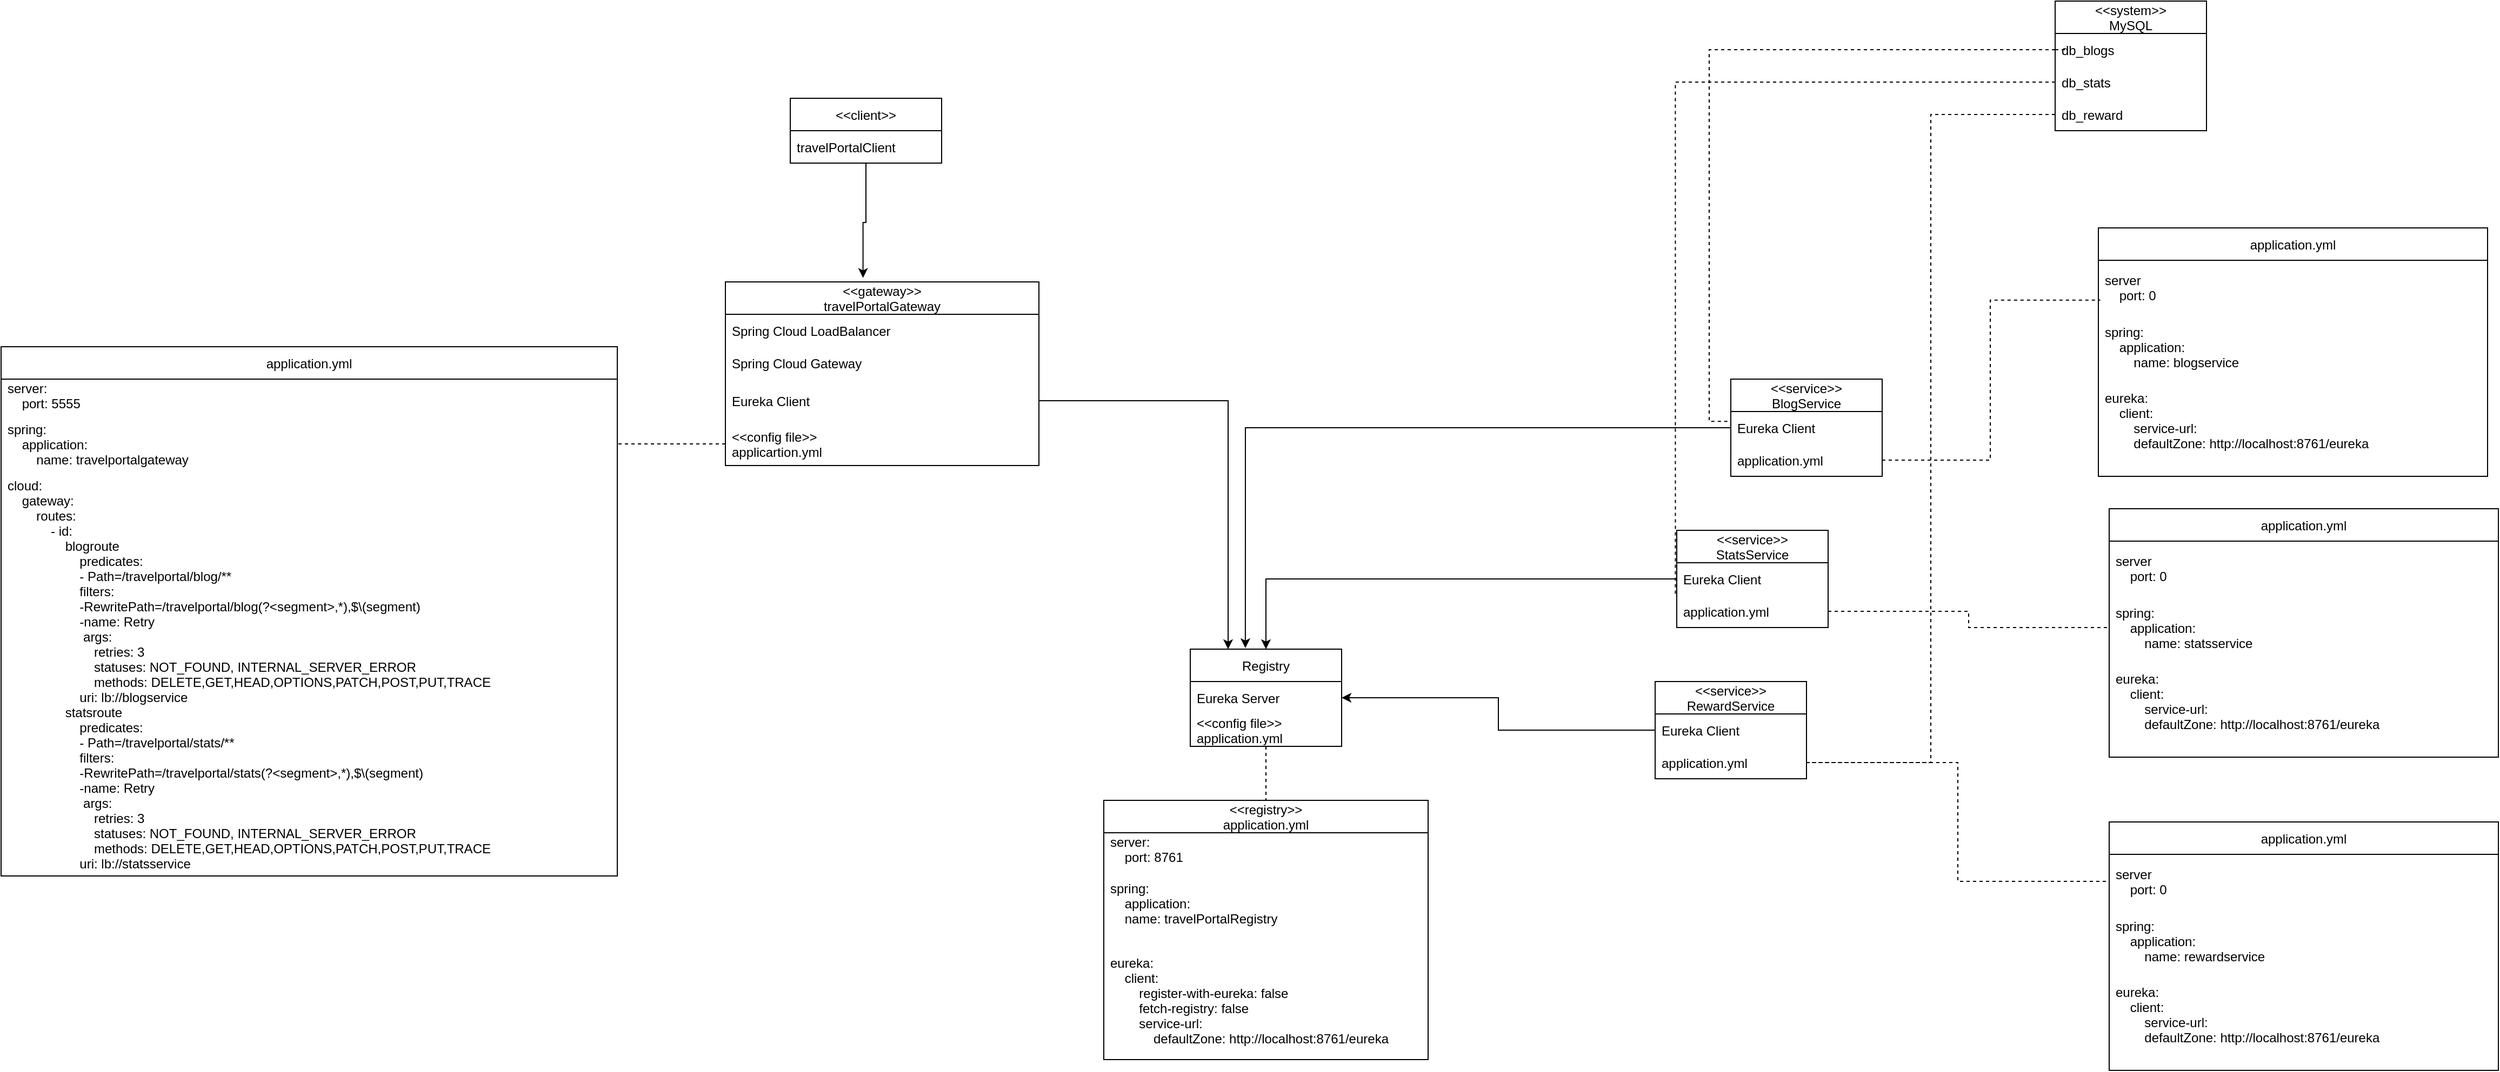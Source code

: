 <mxfile version="16.0.0" type="device"><diagram id="r1RPfUnkNi3_hZpMersS" name="Page-1"><mxGraphModel dx="3015" dy="2340" grid="1" gridSize="10" guides="1" tooltips="1" connect="1" arrows="1" fold="1" page="1" pageScale="1" pageWidth="827" pageHeight="1169" math="0" shadow="0"><root><mxCell id="0"/><mxCell id="1" parent="0"/><mxCell id="mHPtJ7T5MKT5NFUcsjnA-11" style="edgeStyle=orthogonalEdgeStyle;rounded=0;orthogonalLoop=1;jettySize=auto;html=1;dashed=1;endArrow=none;endFill=0;" edge="1" parent="1" source="mHPtJ7T5MKT5NFUcsjnA-2" target="mHPtJ7T5MKT5NFUcsjnA-7"><mxGeometry relative="1" as="geometry"/></mxCell><mxCell id="mHPtJ7T5MKT5NFUcsjnA-2" value="Registry" style="swimlane;fontStyle=0;childLayout=stackLayout;horizontal=1;startSize=30;horizontalStack=0;resizeParent=1;resizeParentMax=0;resizeLast=0;collapsible=1;marginBottom=0;" vertex="1" parent="1"><mxGeometry x="350" y="390" width="140" height="90" as="geometry"/></mxCell><mxCell id="mHPtJ7T5MKT5NFUcsjnA-3" value="Eureka Server" style="text;strokeColor=none;fillColor=none;align=left;verticalAlign=middle;spacingLeft=4;spacingRight=4;overflow=hidden;points=[[0,0.5],[1,0.5]];portConstraint=eastwest;rotatable=0;" vertex="1" parent="mHPtJ7T5MKT5NFUcsjnA-2"><mxGeometry y="30" width="140" height="30" as="geometry"/></mxCell><mxCell id="mHPtJ7T5MKT5NFUcsjnA-4" value="&lt;&lt;config file&gt;&gt;&#10;application.yml     " style="text;strokeColor=none;fillColor=none;align=left;verticalAlign=middle;spacingLeft=4;spacingRight=4;overflow=hidden;points=[[0,0.5],[1,0.5]];portConstraint=eastwest;rotatable=0;" vertex="1" parent="mHPtJ7T5MKT5NFUcsjnA-2"><mxGeometry y="60" width="140" height="30" as="geometry"/></mxCell><mxCell id="mHPtJ7T5MKT5NFUcsjnA-7" value="&lt;&lt;registry&gt;&gt;&#10;application.yml" style="swimlane;fontStyle=0;childLayout=stackLayout;horizontal=1;startSize=30;horizontalStack=0;resizeParent=1;resizeParentMax=0;resizeLast=0;collapsible=1;marginBottom=0;" vertex="1" parent="1"><mxGeometry x="270" y="530" width="300" height="240" as="geometry"/></mxCell><mxCell id="mHPtJ7T5MKT5NFUcsjnA-8" value="server:&#10;    port: 8761" style="text;strokeColor=none;fillColor=none;align=left;verticalAlign=middle;spacingLeft=4;spacingRight=4;overflow=hidden;points=[[0,0.5],[1,0.5]];portConstraint=eastwest;rotatable=0;" vertex="1" parent="mHPtJ7T5MKT5NFUcsjnA-7"><mxGeometry y="30" width="300" height="30" as="geometry"/></mxCell><mxCell id="mHPtJ7T5MKT5NFUcsjnA-9" value="spring:&#10;    application:&#10;    name: travelPortalRegistry" style="text;strokeColor=none;fillColor=none;align=left;verticalAlign=middle;spacingLeft=4;spacingRight=4;overflow=hidden;points=[[0,0.5],[1,0.5]];portConstraint=eastwest;rotatable=0;" vertex="1" parent="mHPtJ7T5MKT5NFUcsjnA-7"><mxGeometry y="60" width="300" height="70" as="geometry"/></mxCell><mxCell id="mHPtJ7T5MKT5NFUcsjnA-10" value="eureka:&#10;    client:&#10;        register-with-eureka: false&#10;        fetch-registry: false&#10;        service-url:&#10;            defaultZone: http://localhost:8761/eureka" style="text;strokeColor=none;fillColor=none;align=left;verticalAlign=middle;spacingLeft=4;spacingRight=4;overflow=hidden;points=[[0,0.5],[1,0.5]];portConstraint=eastwest;rotatable=0;" vertex="1" parent="mHPtJ7T5MKT5NFUcsjnA-7"><mxGeometry y="130" width="300" height="110" as="geometry"/></mxCell><mxCell id="mHPtJ7T5MKT5NFUcsjnA-55" style="edgeStyle=orthogonalEdgeStyle;rounded=0;orthogonalLoop=1;jettySize=auto;html=1;entryX=0.364;entryY=-0.011;entryDx=0;entryDy=0;entryPerimeter=0;endArrow=classic;endFill=1;" edge="1" parent="1" source="mHPtJ7T5MKT5NFUcsjnA-12" target="mHPtJ7T5MKT5NFUcsjnA-2"><mxGeometry relative="1" as="geometry"/></mxCell><mxCell id="mHPtJ7T5MKT5NFUcsjnA-12" value="&lt;&lt;service&gt;&gt;&#10;BlogService" style="swimlane;fontStyle=0;childLayout=stackLayout;horizontal=1;startSize=30;horizontalStack=0;resizeParent=1;resizeParentMax=0;resizeLast=0;collapsible=1;marginBottom=0;" vertex="1" parent="1"><mxGeometry x="850" y="140" width="140" height="90" as="geometry"/></mxCell><mxCell id="mHPtJ7T5MKT5NFUcsjnA-13" value="Eureka Client" style="text;strokeColor=none;fillColor=none;align=left;verticalAlign=middle;spacingLeft=4;spacingRight=4;overflow=hidden;points=[[0,0.5],[1,0.5]];portConstraint=eastwest;rotatable=0;" vertex="1" parent="mHPtJ7T5MKT5NFUcsjnA-12"><mxGeometry y="30" width="140" height="30" as="geometry"/></mxCell><mxCell id="mHPtJ7T5MKT5NFUcsjnA-14" value="application.yml" style="text;strokeColor=none;fillColor=none;align=left;verticalAlign=middle;spacingLeft=4;spacingRight=4;overflow=hidden;points=[[0,0.5],[1,0.5]];portConstraint=eastwest;rotatable=0;" vertex="1" parent="mHPtJ7T5MKT5NFUcsjnA-12"><mxGeometry y="60" width="140" height="30" as="geometry"/></mxCell><mxCell id="mHPtJ7T5MKT5NFUcsjnA-54" style="edgeStyle=orthogonalEdgeStyle;rounded=0;orthogonalLoop=1;jettySize=auto;html=1;endArrow=classic;endFill=1;" edge="1" parent="1" source="mHPtJ7T5MKT5NFUcsjnA-16" target="mHPtJ7T5MKT5NFUcsjnA-2"><mxGeometry relative="1" as="geometry"/></mxCell><mxCell id="mHPtJ7T5MKT5NFUcsjnA-16" value="&lt;&lt;service&gt;&gt;&#10;StatsService" style="swimlane;fontStyle=0;childLayout=stackLayout;horizontal=1;startSize=30;horizontalStack=0;resizeParent=1;resizeParentMax=0;resizeLast=0;collapsible=1;marginBottom=0;" vertex="1" parent="1"><mxGeometry x="800" y="280" width="140" height="90" as="geometry"/></mxCell><mxCell id="mHPtJ7T5MKT5NFUcsjnA-17" value="Eureka Client" style="text;strokeColor=none;fillColor=none;align=left;verticalAlign=middle;spacingLeft=4;spacingRight=4;overflow=hidden;points=[[0,0.5],[1,0.5]];portConstraint=eastwest;rotatable=0;" vertex="1" parent="mHPtJ7T5MKT5NFUcsjnA-16"><mxGeometry y="30" width="140" height="30" as="geometry"/></mxCell><mxCell id="mHPtJ7T5MKT5NFUcsjnA-18" value="application.yml" style="text;strokeColor=none;fillColor=none;align=left;verticalAlign=middle;spacingLeft=4;spacingRight=4;overflow=hidden;points=[[0,0.5],[1,0.5]];portConstraint=eastwest;rotatable=0;" vertex="1" parent="mHPtJ7T5MKT5NFUcsjnA-16"><mxGeometry y="60" width="140" height="30" as="geometry"/></mxCell><mxCell id="mHPtJ7T5MKT5NFUcsjnA-53" style="edgeStyle=orthogonalEdgeStyle;rounded=0;orthogonalLoop=1;jettySize=auto;html=1;endArrow=classic;endFill=1;" edge="1" parent="1" source="mHPtJ7T5MKT5NFUcsjnA-20" target="mHPtJ7T5MKT5NFUcsjnA-3"><mxGeometry relative="1" as="geometry"/></mxCell><mxCell id="mHPtJ7T5MKT5NFUcsjnA-20" value="&lt;&lt;service&gt;&gt;&#10;RewardService" style="swimlane;fontStyle=0;childLayout=stackLayout;horizontal=1;startSize=30;horizontalStack=0;resizeParent=1;resizeParentMax=0;resizeLast=0;collapsible=1;marginBottom=0;" vertex="1" parent="1"><mxGeometry x="780" y="420" width="140" height="90" as="geometry"/></mxCell><mxCell id="mHPtJ7T5MKT5NFUcsjnA-21" value="Eureka Client" style="text;strokeColor=none;fillColor=none;align=left;verticalAlign=middle;spacingLeft=4;spacingRight=4;overflow=hidden;points=[[0,0.5],[1,0.5]];portConstraint=eastwest;rotatable=0;" vertex="1" parent="mHPtJ7T5MKT5NFUcsjnA-20"><mxGeometry y="30" width="140" height="30" as="geometry"/></mxCell><mxCell id="mHPtJ7T5MKT5NFUcsjnA-22" value="application.yml" style="text;strokeColor=none;fillColor=none;align=left;verticalAlign=middle;spacingLeft=4;spacingRight=4;overflow=hidden;points=[[0,0.5],[1,0.5]];portConstraint=eastwest;rotatable=0;" vertex="1" parent="mHPtJ7T5MKT5NFUcsjnA-20"><mxGeometry y="60" width="140" height="30" as="geometry"/></mxCell><mxCell id="mHPtJ7T5MKT5NFUcsjnA-24" value="application.yml" style="swimlane;fontStyle=0;childLayout=stackLayout;horizontal=1;startSize=30;horizontalStack=0;resizeParent=1;resizeParentMax=0;resizeLast=0;collapsible=1;marginBottom=0;" vertex="1" parent="1"><mxGeometry x="1190" width="360" height="230" as="geometry"/></mxCell><mxCell id="mHPtJ7T5MKT5NFUcsjnA-25" value="server&#10;    port: 0" style="text;strokeColor=none;fillColor=none;align=left;verticalAlign=middle;spacingLeft=4;spacingRight=4;overflow=hidden;points=[[0,0.5],[1,0.5]];portConstraint=eastwest;rotatable=0;" vertex="1" parent="mHPtJ7T5MKT5NFUcsjnA-24"><mxGeometry y="30" width="360" height="50" as="geometry"/></mxCell><mxCell id="mHPtJ7T5MKT5NFUcsjnA-26" value="spring:&#10;    application:&#10;        name: blogservice" style="text;strokeColor=none;fillColor=none;align=left;verticalAlign=middle;spacingLeft=4;spacingRight=4;overflow=hidden;points=[[0,0.5],[1,0.5]];portConstraint=eastwest;rotatable=0;" vertex="1" parent="mHPtJ7T5MKT5NFUcsjnA-24"><mxGeometry y="80" width="360" height="60" as="geometry"/></mxCell><mxCell id="mHPtJ7T5MKT5NFUcsjnA-27" value="eureka:&#10;    client:&#10;        service-url:&#10;        defaultZone: http://localhost:8761/eureka&#10;" style="text;strokeColor=none;fillColor=none;align=left;verticalAlign=middle;spacingLeft=4;spacingRight=4;overflow=hidden;points=[[0,0.5],[1,0.5]];portConstraint=eastwest;rotatable=0;" vertex="1" parent="mHPtJ7T5MKT5NFUcsjnA-24"><mxGeometry y="140" width="360" height="90" as="geometry"/></mxCell><mxCell id="mHPtJ7T5MKT5NFUcsjnA-28" style="edgeStyle=orthogonalEdgeStyle;rounded=0;orthogonalLoop=1;jettySize=auto;html=1;entryX=0.005;entryY=0.737;entryDx=0;entryDy=0;entryPerimeter=0;dashed=1;endArrow=none;endFill=0;" edge="1" parent="1" source="mHPtJ7T5MKT5NFUcsjnA-14" target="mHPtJ7T5MKT5NFUcsjnA-25"><mxGeometry relative="1" as="geometry"/></mxCell><mxCell id="mHPtJ7T5MKT5NFUcsjnA-33" value="application.yml" style="swimlane;fontStyle=0;childLayout=stackLayout;horizontal=1;startSize=30;horizontalStack=0;resizeParent=1;resizeParentMax=0;resizeLast=0;collapsible=1;marginBottom=0;" vertex="1" parent="1"><mxGeometry x="1200" y="260" width="360" height="230" as="geometry"/></mxCell><mxCell id="mHPtJ7T5MKT5NFUcsjnA-34" value="server&#10;    port: 0" style="text;strokeColor=none;fillColor=none;align=left;verticalAlign=middle;spacingLeft=4;spacingRight=4;overflow=hidden;points=[[0,0.5],[1,0.5]];portConstraint=eastwest;rotatable=0;" vertex="1" parent="mHPtJ7T5MKT5NFUcsjnA-33"><mxGeometry y="30" width="360" height="50" as="geometry"/></mxCell><mxCell id="mHPtJ7T5MKT5NFUcsjnA-35" value="spring:&#10;    application:&#10;        name: statsservice" style="text;strokeColor=none;fillColor=none;align=left;verticalAlign=middle;spacingLeft=4;spacingRight=4;overflow=hidden;points=[[0,0.5],[1,0.5]];portConstraint=eastwest;rotatable=0;" vertex="1" parent="mHPtJ7T5MKT5NFUcsjnA-33"><mxGeometry y="80" width="360" height="60" as="geometry"/></mxCell><mxCell id="mHPtJ7T5MKT5NFUcsjnA-36" value="eureka:&#10;    client:&#10;        service-url:&#10;        defaultZone: http://localhost:8761/eureka&#10;" style="text;strokeColor=none;fillColor=none;align=left;verticalAlign=middle;spacingLeft=4;spacingRight=4;overflow=hidden;points=[[0,0.5],[1,0.5]];portConstraint=eastwest;rotatable=0;" vertex="1" parent="mHPtJ7T5MKT5NFUcsjnA-33"><mxGeometry y="140" width="360" height="90" as="geometry"/></mxCell><mxCell id="mHPtJ7T5MKT5NFUcsjnA-37" style="edgeStyle=orthogonalEdgeStyle;rounded=0;orthogonalLoop=1;jettySize=auto;html=1;dashed=1;endArrow=none;endFill=0;" edge="1" parent="1" source="mHPtJ7T5MKT5NFUcsjnA-18" target="mHPtJ7T5MKT5NFUcsjnA-35"><mxGeometry relative="1" as="geometry"/></mxCell><mxCell id="mHPtJ7T5MKT5NFUcsjnA-38" value="application.yml" style="swimlane;fontStyle=0;childLayout=stackLayout;horizontal=1;startSize=30;horizontalStack=0;resizeParent=1;resizeParentMax=0;resizeLast=0;collapsible=1;marginBottom=0;" vertex="1" parent="1"><mxGeometry x="1200" y="550" width="360" height="230" as="geometry"/></mxCell><mxCell id="mHPtJ7T5MKT5NFUcsjnA-39" value="server&#10;    port: 0" style="text;strokeColor=none;fillColor=none;align=left;verticalAlign=middle;spacingLeft=4;spacingRight=4;overflow=hidden;points=[[0,0.5],[1,0.5]];portConstraint=eastwest;rotatable=0;" vertex="1" parent="mHPtJ7T5MKT5NFUcsjnA-38"><mxGeometry y="30" width="360" height="50" as="geometry"/></mxCell><mxCell id="mHPtJ7T5MKT5NFUcsjnA-40" value="spring:&#10;    application:&#10;        name: rewardservice" style="text;strokeColor=none;fillColor=none;align=left;verticalAlign=middle;spacingLeft=4;spacingRight=4;overflow=hidden;points=[[0,0.5],[1,0.5]];portConstraint=eastwest;rotatable=0;" vertex="1" parent="mHPtJ7T5MKT5NFUcsjnA-38"><mxGeometry y="80" width="360" height="60" as="geometry"/></mxCell><mxCell id="mHPtJ7T5MKT5NFUcsjnA-41" value="eureka:&#10;    client:&#10;        service-url:&#10;        defaultZone: http://localhost:8761/eureka&#10;" style="text;strokeColor=none;fillColor=none;align=left;verticalAlign=middle;spacingLeft=4;spacingRight=4;overflow=hidden;points=[[0,0.5],[1,0.5]];portConstraint=eastwest;rotatable=0;" vertex="1" parent="mHPtJ7T5MKT5NFUcsjnA-38"><mxGeometry y="140" width="360" height="90" as="geometry"/></mxCell><mxCell id="mHPtJ7T5MKT5NFUcsjnA-42" style="edgeStyle=orthogonalEdgeStyle;rounded=0;orthogonalLoop=1;jettySize=auto;html=1;dashed=1;endArrow=none;endFill=0;" edge="1" parent="1" source="mHPtJ7T5MKT5NFUcsjnA-22" target="mHPtJ7T5MKT5NFUcsjnA-39"><mxGeometry relative="1" as="geometry"/></mxCell><mxCell id="mHPtJ7T5MKT5NFUcsjnA-43" value="&lt;&lt;system&gt;&gt;&#10;MySQL" style="swimlane;fontStyle=0;childLayout=stackLayout;horizontal=1;startSize=30;horizontalStack=0;resizeParent=1;resizeParentMax=0;resizeLast=0;collapsible=1;marginBottom=0;" vertex="1" parent="1"><mxGeometry x="1150" y="-210" width="140" height="120" as="geometry"/></mxCell><mxCell id="mHPtJ7T5MKT5NFUcsjnA-44" value="db_blogs" style="text;strokeColor=none;fillColor=none;align=left;verticalAlign=middle;spacingLeft=4;spacingRight=4;overflow=hidden;points=[[0,0.5],[1,0.5]];portConstraint=eastwest;rotatable=0;" vertex="1" parent="mHPtJ7T5MKT5NFUcsjnA-43"><mxGeometry y="30" width="140" height="30" as="geometry"/></mxCell><mxCell id="mHPtJ7T5MKT5NFUcsjnA-45" value="db_stats" style="text;strokeColor=none;fillColor=none;align=left;verticalAlign=middle;spacingLeft=4;spacingRight=4;overflow=hidden;points=[[0,0.5],[1,0.5]];portConstraint=eastwest;rotatable=0;" vertex="1" parent="mHPtJ7T5MKT5NFUcsjnA-43"><mxGeometry y="60" width="140" height="30" as="geometry"/></mxCell><mxCell id="mHPtJ7T5MKT5NFUcsjnA-46" value="db_reward" style="text;strokeColor=none;fillColor=none;align=left;verticalAlign=middle;spacingLeft=4;spacingRight=4;overflow=hidden;points=[[0,0.5],[1,0.5]];portConstraint=eastwest;rotatable=0;" vertex="1" parent="mHPtJ7T5MKT5NFUcsjnA-43"><mxGeometry y="90" width="140" height="30" as="geometry"/></mxCell><mxCell id="mHPtJ7T5MKT5NFUcsjnA-49" style="edgeStyle=orthogonalEdgeStyle;rounded=0;orthogonalLoop=1;jettySize=auto;html=1;exitX=0;exitY=0.5;exitDx=0;exitDy=0;entryX=0.071;entryY=0.495;entryDx=0;entryDy=0;entryPerimeter=0;dashed=1;endArrow=none;endFill=0;" edge="1" parent="mHPtJ7T5MKT5NFUcsjnA-43" source="mHPtJ7T5MKT5NFUcsjnA-44" target="mHPtJ7T5MKT5NFUcsjnA-44"><mxGeometry relative="1" as="geometry"/></mxCell><mxCell id="mHPtJ7T5MKT5NFUcsjnA-47" style="edgeStyle=orthogonalEdgeStyle;rounded=0;orthogonalLoop=1;jettySize=auto;html=1;dashed=1;endArrow=none;endFill=0;" edge="1" parent="1" source="mHPtJ7T5MKT5NFUcsjnA-46" target="mHPtJ7T5MKT5NFUcsjnA-22"><mxGeometry relative="1" as="geometry"/></mxCell><mxCell id="mHPtJ7T5MKT5NFUcsjnA-48" style="edgeStyle=orthogonalEdgeStyle;rounded=0;orthogonalLoop=1;jettySize=auto;html=1;entryX=-0.009;entryY=0.004;entryDx=0;entryDy=0;entryPerimeter=0;dashed=1;endArrow=none;endFill=0;" edge="1" parent="1" source="mHPtJ7T5MKT5NFUcsjnA-45" target="mHPtJ7T5MKT5NFUcsjnA-18"><mxGeometry relative="1" as="geometry"/></mxCell><mxCell id="mHPtJ7T5MKT5NFUcsjnA-50" style="edgeStyle=orthogonalEdgeStyle;rounded=0;orthogonalLoop=1;jettySize=auto;html=1;entryX=-0.001;entryY=0.302;entryDx=0;entryDy=0;entryPerimeter=0;dashed=1;endArrow=none;endFill=0;" edge="1" parent="1" source="mHPtJ7T5MKT5NFUcsjnA-44" target="mHPtJ7T5MKT5NFUcsjnA-13"><mxGeometry relative="1" as="geometry"/></mxCell><mxCell id="mHPtJ7T5MKT5NFUcsjnA-56" value="&lt;&lt;gateway&gt;&gt;&#10;travelPortalGateway" style="swimlane;fontStyle=0;childLayout=stackLayout;horizontal=1;startSize=30;horizontalStack=0;resizeParent=1;resizeParentMax=0;resizeLast=0;collapsible=1;marginBottom=0;" vertex="1" parent="1"><mxGeometry x="-80" y="50" width="290" height="170" as="geometry"/></mxCell><mxCell id="mHPtJ7T5MKT5NFUcsjnA-58" value="Spring Cloud LoadBalancer" style="text;strokeColor=none;fillColor=none;align=left;verticalAlign=middle;spacingLeft=4;spacingRight=4;overflow=hidden;points=[[0,0.5],[1,0.5]];portConstraint=eastwest;rotatable=0;" vertex="1" parent="mHPtJ7T5MKT5NFUcsjnA-56"><mxGeometry y="30" width="290" height="30" as="geometry"/></mxCell><mxCell id="mHPtJ7T5MKT5NFUcsjnA-57" value="Spring Cloud Gateway" style="text;strokeColor=none;fillColor=none;align=left;verticalAlign=middle;spacingLeft=4;spacingRight=4;overflow=hidden;points=[[0,0.5],[1,0.5]];portConstraint=eastwest;rotatable=0;" vertex="1" parent="mHPtJ7T5MKT5NFUcsjnA-56"><mxGeometry y="60" width="290" height="30" as="geometry"/></mxCell><mxCell id="mHPtJ7T5MKT5NFUcsjnA-59" value="Eureka Client" style="text;strokeColor=none;fillColor=none;align=left;verticalAlign=middle;spacingLeft=4;spacingRight=4;overflow=hidden;points=[[0,0.5],[1,0.5]];portConstraint=eastwest;rotatable=0;" vertex="1" parent="mHPtJ7T5MKT5NFUcsjnA-56"><mxGeometry y="90" width="290" height="40" as="geometry"/></mxCell><mxCell id="mHPtJ7T5MKT5NFUcsjnA-60" value="&lt;&lt;config file&gt;&gt;&#10;applicartion.yml" style="text;strokeColor=none;fillColor=none;align=left;verticalAlign=middle;spacingLeft=4;spacingRight=4;overflow=hidden;points=[[0,0.5],[1,0.5]];portConstraint=eastwest;rotatable=0;" vertex="1" parent="mHPtJ7T5MKT5NFUcsjnA-56"><mxGeometry y="130" width="290" height="40" as="geometry"/></mxCell><mxCell id="mHPtJ7T5MKT5NFUcsjnA-61" style="edgeStyle=orthogonalEdgeStyle;rounded=0;orthogonalLoop=1;jettySize=auto;html=1;entryX=0.25;entryY=0;entryDx=0;entryDy=0;endArrow=classic;endFill=1;" edge="1" parent="1" source="mHPtJ7T5MKT5NFUcsjnA-59" target="mHPtJ7T5MKT5NFUcsjnA-2"><mxGeometry relative="1" as="geometry"/></mxCell><mxCell id="mHPtJ7T5MKT5NFUcsjnA-62" value="application.yml" style="swimlane;fontStyle=0;childLayout=stackLayout;horizontal=1;startSize=30;horizontalStack=0;resizeParent=1;resizeParentMax=0;resizeLast=0;collapsible=1;marginBottom=0;" vertex="1" parent="1"><mxGeometry x="-750" y="110" width="570" height="490" as="geometry"/></mxCell><mxCell id="mHPtJ7T5MKT5NFUcsjnA-63" value="server:&#10;    port: 5555    " style="text;strokeColor=none;fillColor=none;align=left;verticalAlign=middle;spacingLeft=4;spacingRight=4;overflow=hidden;points=[[0,0.5],[1,0.5]];portConstraint=eastwest;rotatable=0;" vertex="1" parent="mHPtJ7T5MKT5NFUcsjnA-62"><mxGeometry y="30" width="570" height="30" as="geometry"/></mxCell><mxCell id="mHPtJ7T5MKT5NFUcsjnA-64" value="spring:&#10;    application:&#10;        name: travelportalgateway" style="text;strokeColor=none;fillColor=none;align=left;verticalAlign=middle;spacingLeft=4;spacingRight=4;overflow=hidden;points=[[0,0.5],[1,0.5]];portConstraint=eastwest;rotatable=0;" vertex="1" parent="mHPtJ7T5MKT5NFUcsjnA-62"><mxGeometry y="60" width="570" height="60" as="geometry"/></mxCell><mxCell id="mHPtJ7T5MKT5NFUcsjnA-65" value="cloud:&#10;    gateway:&#10;        routes:&#10;            - id: &#10;                blogroute&#10;                    predicates:&#10;                    - Path=/travelportal/blog/**&#10;                    filters:&#10;                    -RewritePath=/travelportal/blog(?&lt;segment&gt;,*),$\(segment)&#10;                    -name: Retry&#10;                     args:&#10;                        retries: 3&#10;                        statuses: NOT_FOUND, INTERNAL_SERVER_ERROR&#10;                        methods: DELETE,GET,HEAD,OPTIONS,PATCH,POST,PUT,TRACE&#10;                    uri: lb://blogservice&#10;                statsroute&#10;                    predicates:&#10;                    - Path=/travelportal/stats/**&#10;                    filters:&#10;                    -RewritePath=/travelportal/stats(?&lt;segment&gt;,*),$\(segment)&#10;                    -name: Retry&#10;                     args:&#10;                        retries: 3&#10;                        statuses: NOT_FOUND, INTERNAL_SERVER_ERROR&#10;                        methods: DELETE,GET,HEAD,OPTIONS,PATCH,POST,PUT,TRACE&#10;                    uri: lb://statsservice&#10;&#10;                &#10;            " style="text;strokeColor=none;fillColor=none;align=left;verticalAlign=middle;spacingLeft=4;spacingRight=4;overflow=hidden;points=[[0,0.5],[1,0.5]];portConstraint=eastwest;rotatable=0;" vertex="1" parent="mHPtJ7T5MKT5NFUcsjnA-62"><mxGeometry y="120" width="570" height="370" as="geometry"/></mxCell><mxCell id="mHPtJ7T5MKT5NFUcsjnA-66" style="edgeStyle=orthogonalEdgeStyle;rounded=0;orthogonalLoop=1;jettySize=auto;html=1;entryX=1;entryY=0.5;entryDx=0;entryDy=0;endArrow=none;endFill=0;dashed=1;" edge="1" parent="1" source="mHPtJ7T5MKT5NFUcsjnA-60" target="mHPtJ7T5MKT5NFUcsjnA-64"><mxGeometry relative="1" as="geometry"/></mxCell><mxCell id="mHPtJ7T5MKT5NFUcsjnA-72" style="edgeStyle=orthogonalEdgeStyle;rounded=0;orthogonalLoop=1;jettySize=auto;html=1;entryX=0.439;entryY=-0.022;entryDx=0;entryDy=0;entryPerimeter=0;endArrow=classic;endFill=1;" edge="1" parent="1" source="mHPtJ7T5MKT5NFUcsjnA-68" target="mHPtJ7T5MKT5NFUcsjnA-56"><mxGeometry relative="1" as="geometry"/></mxCell><mxCell id="mHPtJ7T5MKT5NFUcsjnA-68" value="&lt;&lt;client&gt;&gt;" style="swimlane;fontStyle=0;childLayout=stackLayout;horizontal=1;startSize=30;horizontalStack=0;resizeParent=1;resizeParentMax=0;resizeLast=0;collapsible=1;marginBottom=0;" vertex="1" parent="1"><mxGeometry x="-20" y="-120" width="140" height="60" as="geometry"/></mxCell><mxCell id="mHPtJ7T5MKT5NFUcsjnA-69" value="travelPortalClient" style="text;strokeColor=none;fillColor=none;align=left;verticalAlign=middle;spacingLeft=4;spacingRight=4;overflow=hidden;points=[[0,0.5],[1,0.5]];portConstraint=eastwest;rotatable=0;" vertex="1" parent="mHPtJ7T5MKT5NFUcsjnA-68"><mxGeometry y="30" width="140" height="30" as="geometry"/></mxCell></root></mxGraphModel></diagram></mxfile>